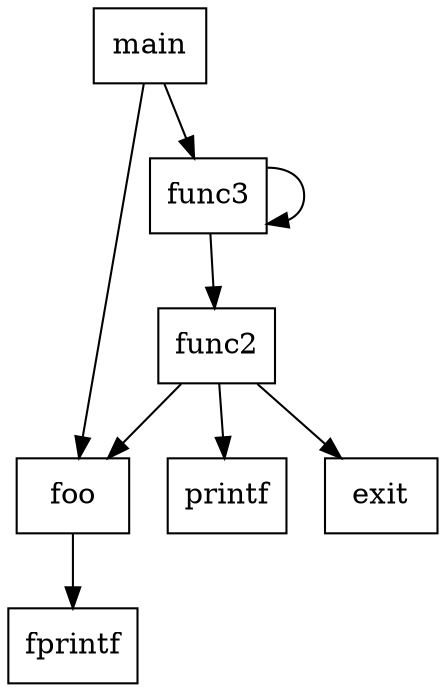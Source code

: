 digraph test {
ratio=fill
fontsize=8
fmain [ shape=box label=main ]
ffoo [ shape=box label=foo ]
ffprintf [ shape=box label=fprintf ]
ffunc3 [ shape=box label=func3 ]
ffunc2 [ shape=box label=func2 ]
fprintf [ shape=box label=printf ]
fexit [ shape=box label=exit ]
fmain -> ffoo
ffoo -> ffprintf
fmain -> ffunc3
ffunc3 -> ffunc2
ffunc2 -> fprintf
ffunc2 -> fexit
ffunc2 -> ffoo
ffunc3 -> ffunc3
}
